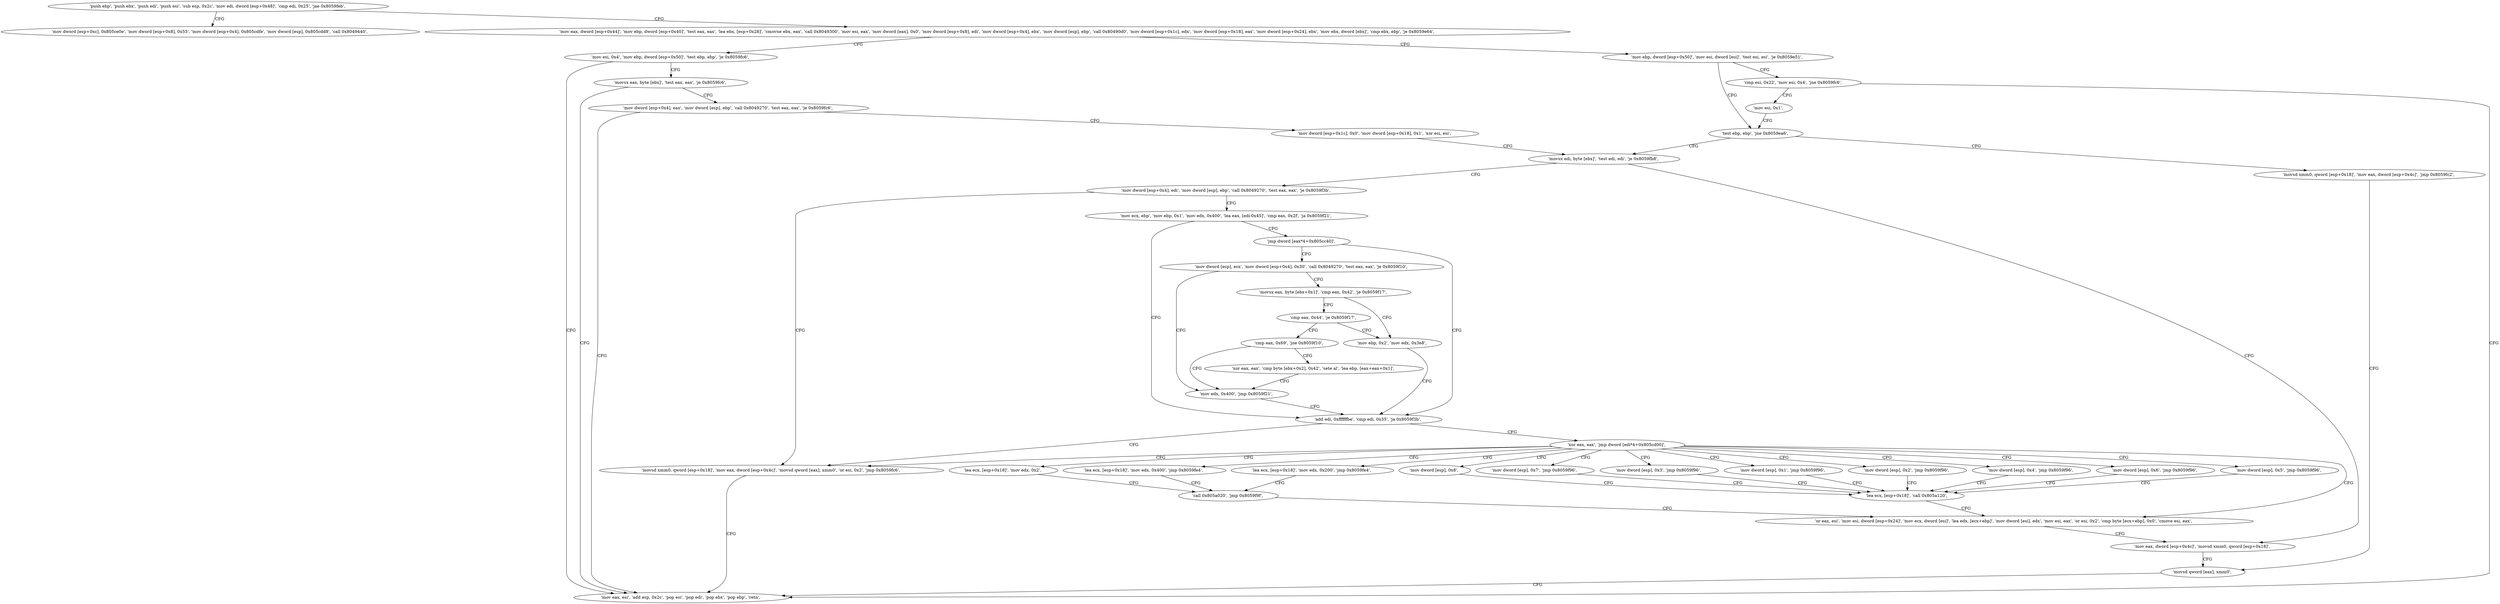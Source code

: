 digraph "func" {
"134585824" [label = "'push ebp', 'push ebx', 'push edi', 'push esi', 'sub esp, 0x2c', 'mov edi, dword [esp+0x48]', 'cmp edi, 0x25', 'jae 0x8059feb', " ]
"134586347" [label = "'mov dword [esp+0xc], 0x805ce0e', 'mov dword [esp+0x8], 0x55', 'mov dword [esp+0x4], 0x805cdfe', 'mov dword [esp], 0x805cdd8', 'call 0x8049440', " ]
"134585844" [label = "'mov eax, dword [esp+0x44]', 'mov ebp, dword [esp+0x40]', 'test eax, eax', 'lea ebx, [esp+0x28]', 'cmovne ebx, eax', 'call 0x8049300', 'mov esi, eax', 'mov dword [eax], 0x0', 'mov dword [esp+0x8], edi', 'mov dword [esp+0x4], ebx', 'mov dword [esp], ebp', 'call 0x80490d0', 'mov dword [esp+0x1c], edx', 'mov dword [esp+0x18], eax', 'mov dword [esp+0x24], ebx', 'mov ebx, dword [ebx]', 'cmp ebx, ebp', 'je 0x8059e64', " ]
"134585956" [label = "'mov esi, 0x4', 'mov ebp, dword [esp+0x50]', 'test ebp, ebp', 'je 0x8059fc6', " ]
"134585908" [label = "'mov ebp, dword [esp+0x50]', 'mov esi, dword [esi]', 'test esi, esi', 'je 0x8059e51', " ]
"134586310" [label = "'mov eax, esi', 'add esp, 0x2c', 'pop esi', 'pop edi', 'pop ebx', 'pop ebp', 'retn', " ]
"134585973" [label = "'movsx eax, byte [ebx]', 'test eax, eax', 'je 0x8059fc6', " ]
"134585937" [label = "'test ebp, ebp', 'jne 0x8059ea6', " ]
"134585918" [label = "'cmp esi, 0x22', 'mov esi, 0x4', 'jne 0x8059fc6', " ]
"134585984" [label = "'mov dword [esp+0x4], eax', 'mov dword [esp], ebp', 'call 0x8049270', 'test eax, eax', 'je 0x8059fc6', " ]
"134586022" [label = "'movsx edi, byte [ebx]', 'test edi, edi', 'je 0x8059fb8', " ]
"134585941" [label = "'movsd xmm0, qword [esp+0x18]', 'mov eax, dword [esp+0x4c]', 'jmp 0x8059fc2', " ]
"134585932" [label = "'mov esi, 0x1', " ]
"134586004" [label = "'mov dword [esp+0x1c], 0x0', 'mov dword [esp+0x18], 0x1', 'xor esi, esi', " ]
"134586296" [label = "'mov eax, dword [esp+0x4c]', 'movsd xmm0, qword [esp+0x18]', " ]
"134586033" [label = "'mov dword [esp+0x4], edi', 'mov dword [esp], ebp', 'call 0x8049270', 'test eax, eax', 'je 0x8059f3b', " ]
"134586306" [label = "'movsd qword [eax], xmm0', " ]
"134586171" [label = "'movsd xmm0, qword [esp+0x18]', 'mov eax, dword [esp+0x4c]', 'movsd qword [eax], xmm0', 'or esi, 0x2', 'jmp 0x8059fc6', " ]
"134586049" [label = "'mov ecx, ebp', 'mov ebp, 0x1', 'mov edx, 0x400', 'lea eax, [edi-0x45]', 'cmp eax, 0x2f', 'ja 0x8059f21', " ]
"134586145" [label = "'add edi, 0xffffffbe', 'cmp edi, 0x35', 'ja 0x8059f3b', " ]
"134586069" [label = "'jmp dword [eax*4+0x805cc40]', " ]
"134586153" [label = "'xor eax, eax', 'jmp dword [edi*4+0x805cd00]', " ]
"134586076" [label = "'mov dword [esp], ecx', 'mov dword [esp+0x4], 0x30', 'call 0x8049270', 'test eax, eax', 'je 0x8059f10', " ]
"134586162" [label = "'mov dword [esp], 0x3', 'jmp 0x8059f96', " ]
"134586190" [label = "'mov dword [esp], 0x1', 'jmp 0x8059f96', " ]
"134586199" [label = "'mov dword [esp], 0x2', 'jmp 0x8059f96', " ]
"134586208" [label = "'mov dword [esp], 0x4', 'jmp 0x8059f96', " ]
"134586217" [label = "'mov dword [esp], 0x7', 'jmp 0x8059f96', " ]
"134586226" [label = "'lea ecx, [esp+0x18]', 'mov edx, 0x400', 'jmp 0x8059fe4', " ]
"134586237" [label = "'mov dword [esp], 0x6', 'jmp 0x8059f96', " ]
"134586246" [label = "'mov dword [esp], 0x5', 'jmp 0x8059f96', " ]
"134586255" [label = "'mov dword [esp], 0x8', " ]
"134586271" [label = "'or eax, esi', 'mov esi, dword [esp+0x24]', 'mov ecx, dword [esi]', 'lea edx, [ecx+ebp]', 'mov dword [esi], edx', 'mov esi, eax', 'or esi, 0x2', 'cmp byte [ecx+ebp], 0x0', 'cmove esi, eax', " ]
"134586320" [label = "'lea ecx, [esp+0x18]', 'mov edx, 0x200', 'jmp 0x8059fe4', " ]
"134586331" [label = "'lea ecx, [esp+0x18]', 'mov edx, 0x2', " ]
"134586128" [label = "'mov edx, 0x400', 'jmp 0x8059f21', " ]
"134586096" [label = "'movsx eax, byte [ebx+0x1]', 'cmp eax, 0x42', 'je 0x8059f17', " ]
"134586262" [label = "'lea ecx, [esp+0x18]', 'call 0x805a120', " ]
"134586340" [label = "'call 0x805a020', 'jmp 0x8059f9f', " ]
"134586135" [label = "'mov ebp, 0x2', 'mov edx, 0x3e8', " ]
"134586105" [label = "'cmp eax, 0x44', 'je 0x8059f17', " ]
"134586110" [label = "'cmp eax, 0x69', 'jne 0x8059f10', " ]
"134586115" [label = "'xor eax, eax', 'cmp byte [ebx+0x2], 0x42', 'sete al', 'lea ebp, [eax+eax+0x1]', " ]
"134585824" -> "134586347" [ label = "CFG" ]
"134585824" -> "134585844" [ label = "CFG" ]
"134585844" -> "134585956" [ label = "CFG" ]
"134585844" -> "134585908" [ label = "CFG" ]
"134585956" -> "134586310" [ label = "CFG" ]
"134585956" -> "134585973" [ label = "CFG" ]
"134585908" -> "134585937" [ label = "CFG" ]
"134585908" -> "134585918" [ label = "CFG" ]
"134585973" -> "134586310" [ label = "CFG" ]
"134585973" -> "134585984" [ label = "CFG" ]
"134585937" -> "134586022" [ label = "CFG" ]
"134585937" -> "134585941" [ label = "CFG" ]
"134585918" -> "134586310" [ label = "CFG" ]
"134585918" -> "134585932" [ label = "CFG" ]
"134585984" -> "134586310" [ label = "CFG" ]
"134585984" -> "134586004" [ label = "CFG" ]
"134586022" -> "134586296" [ label = "CFG" ]
"134586022" -> "134586033" [ label = "CFG" ]
"134585941" -> "134586306" [ label = "CFG" ]
"134585932" -> "134585937" [ label = "CFG" ]
"134586004" -> "134586022" [ label = "CFG" ]
"134586296" -> "134586306" [ label = "CFG" ]
"134586033" -> "134586171" [ label = "CFG" ]
"134586033" -> "134586049" [ label = "CFG" ]
"134586306" -> "134586310" [ label = "CFG" ]
"134586171" -> "134586310" [ label = "CFG" ]
"134586049" -> "134586145" [ label = "CFG" ]
"134586049" -> "134586069" [ label = "CFG" ]
"134586145" -> "134586171" [ label = "CFG" ]
"134586145" -> "134586153" [ label = "CFG" ]
"134586069" -> "134586076" [ label = "CFG" ]
"134586069" -> "134586145" [ label = "CFG" ]
"134586153" -> "134586162" [ label = "CFG" ]
"134586153" -> "134586171" [ label = "CFG" ]
"134586153" -> "134586190" [ label = "CFG" ]
"134586153" -> "134586199" [ label = "CFG" ]
"134586153" -> "134586208" [ label = "CFG" ]
"134586153" -> "134586217" [ label = "CFG" ]
"134586153" -> "134586226" [ label = "CFG" ]
"134586153" -> "134586237" [ label = "CFG" ]
"134586153" -> "134586246" [ label = "CFG" ]
"134586153" -> "134586255" [ label = "CFG" ]
"134586153" -> "134586271" [ label = "CFG" ]
"134586153" -> "134586320" [ label = "CFG" ]
"134586153" -> "134586331" [ label = "CFG" ]
"134586076" -> "134586128" [ label = "CFG" ]
"134586076" -> "134586096" [ label = "CFG" ]
"134586162" -> "134586262" [ label = "CFG" ]
"134586190" -> "134586262" [ label = "CFG" ]
"134586199" -> "134586262" [ label = "CFG" ]
"134586208" -> "134586262" [ label = "CFG" ]
"134586217" -> "134586262" [ label = "CFG" ]
"134586226" -> "134586340" [ label = "CFG" ]
"134586237" -> "134586262" [ label = "CFG" ]
"134586246" -> "134586262" [ label = "CFG" ]
"134586255" -> "134586262" [ label = "CFG" ]
"134586271" -> "134586296" [ label = "CFG" ]
"134586320" -> "134586340" [ label = "CFG" ]
"134586331" -> "134586340" [ label = "CFG" ]
"134586128" -> "134586145" [ label = "CFG" ]
"134586096" -> "134586135" [ label = "CFG" ]
"134586096" -> "134586105" [ label = "CFG" ]
"134586262" -> "134586271" [ label = "CFG" ]
"134586340" -> "134586271" [ label = "CFG" ]
"134586135" -> "134586145" [ label = "CFG" ]
"134586105" -> "134586135" [ label = "CFG" ]
"134586105" -> "134586110" [ label = "CFG" ]
"134586110" -> "134586128" [ label = "CFG" ]
"134586110" -> "134586115" [ label = "CFG" ]
"134586115" -> "134586128" [ label = "CFG" ]
}
